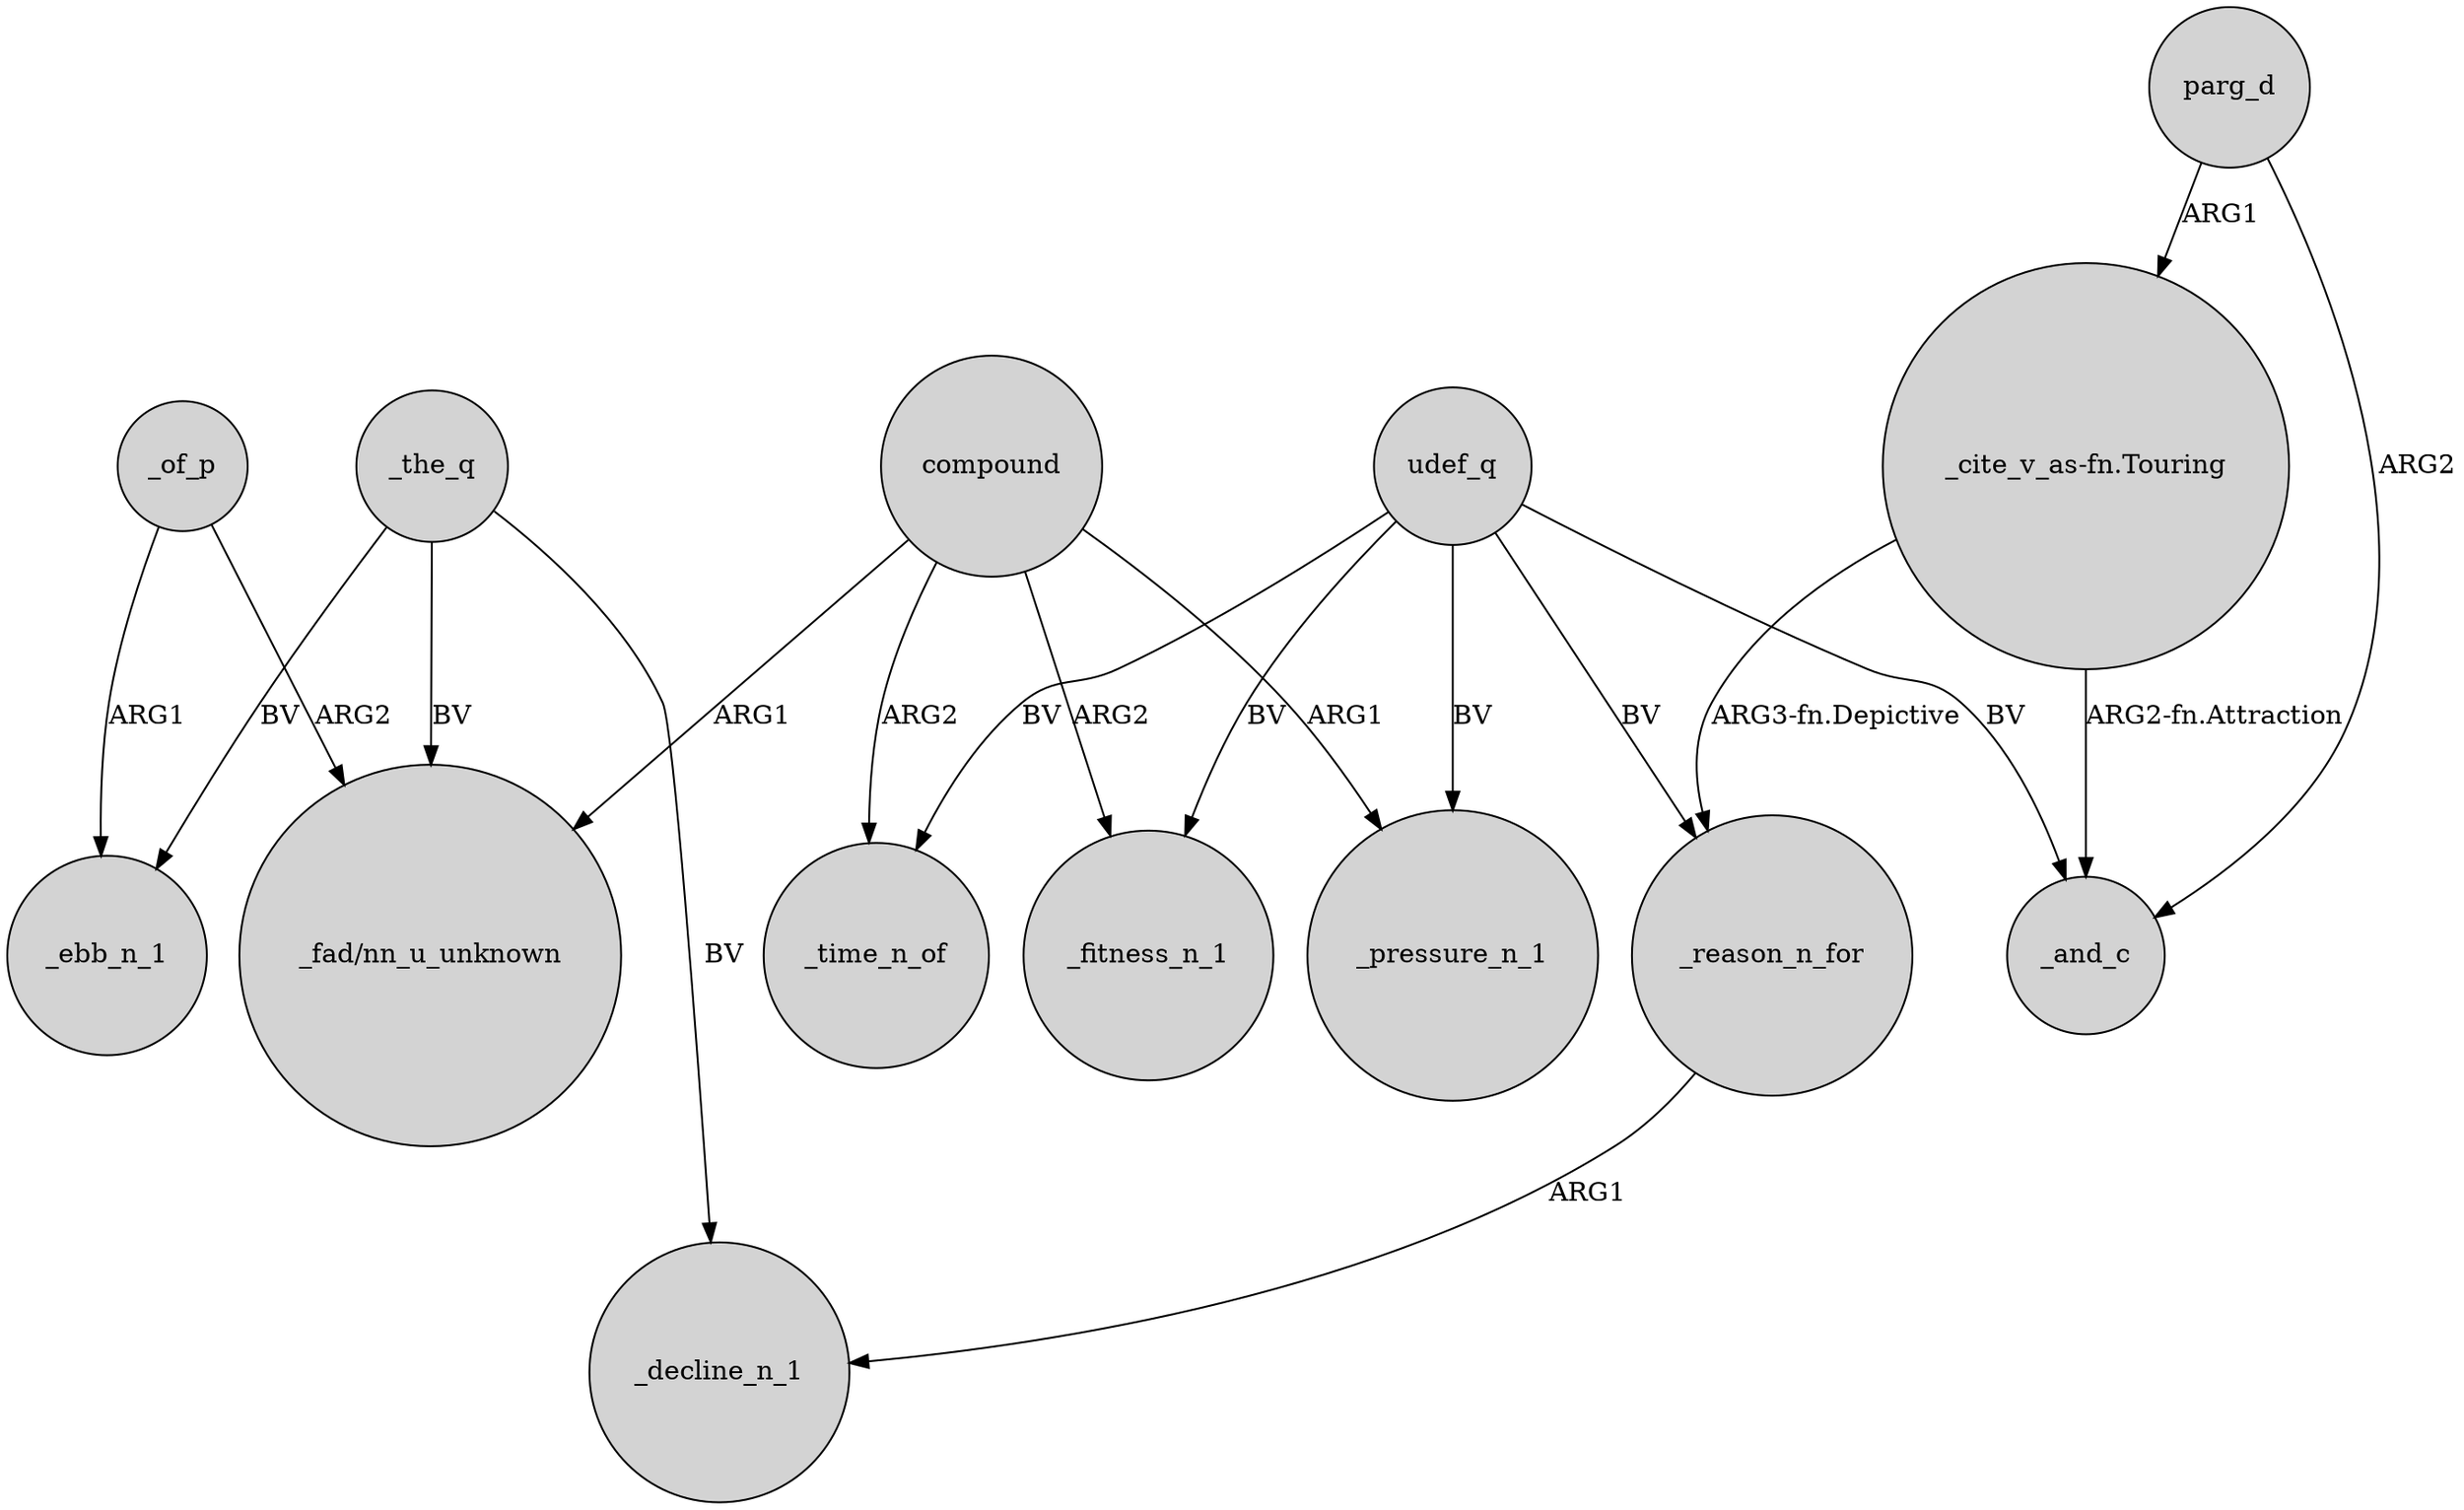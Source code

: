 digraph {
	node [shape=circle style=filled]
	udef_q -> _time_n_of [label=BV]
	_the_q -> "_fad/nn_u_unknown" [label=BV]
	parg_d -> "_cite_v_as-fn.Touring" [label=ARG1]
	_of_p -> _ebb_n_1 [label=ARG1]
	"_cite_v_as-fn.Touring" -> _and_c [label="ARG2-fn.Attraction"]
	udef_q -> _and_c [label=BV]
	"_cite_v_as-fn.Touring" -> _reason_n_for [label="ARG3-fn.Depictive"]
	udef_q -> _pressure_n_1 [label=BV]
	_reason_n_for -> _decline_n_1 [label=ARG1]
	_of_p -> "_fad/nn_u_unknown" [label=ARG2]
	udef_q -> _reason_n_for [label=BV]
	udef_q -> _fitness_n_1 [label=BV]
	compound -> _fitness_n_1 [label=ARG2]
	parg_d -> _and_c [label=ARG2]
	compound -> _time_n_of [label=ARG2]
	compound -> _pressure_n_1 [label=ARG1]
	_the_q -> _decline_n_1 [label=BV]
	compound -> "_fad/nn_u_unknown" [label=ARG1]
	_the_q -> _ebb_n_1 [label=BV]
}

